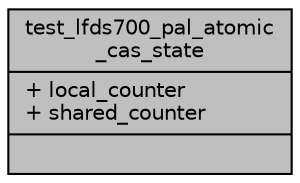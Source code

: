 digraph "test_lfds700_pal_atomic_cas_state"
{
 // LATEX_PDF_SIZE
  edge [fontname="Helvetica",fontsize="10",labelfontname="Helvetica",labelfontsize="10"];
  node [fontname="Helvetica",fontsize="10",shape=record];
  Node1 [label="{test_lfds700_pal_atomic\l_cas_state\n|+ local_counter\l+ shared_counter\l|}",height=0.2,width=0.4,color="black", fillcolor="grey75", style="filled", fontcolor="black",tooltip=" "];
}

